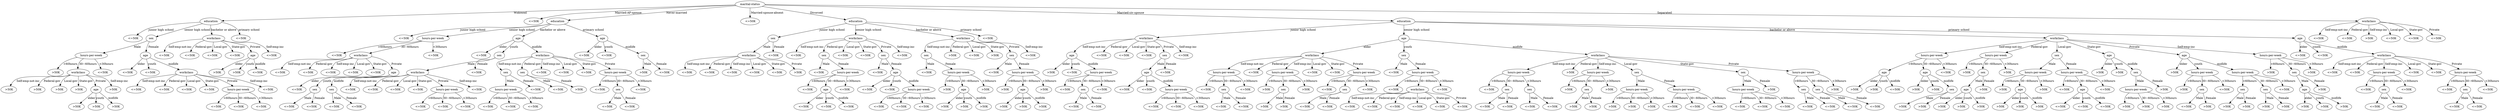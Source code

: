 digraph G {
	0 [label="marital-status"]
	1 [label=education]
	0 -> 1 [label=" Widowed"]
	2 [label=" <=50K"]
	1 -> 2 [label="junior high school"]
	3 [label=sex]
	1 -> 3 [label="senior high school"]
	4 [label="hours-per-week"]
	3 -> 4 [label=" Male"]
	5 [label=" >50K"]
	4 -> 5 [label=">60hours"]
	6 [label=workclass]
	4 -> 6 [label="30~60hours"]
	7 [label=" >50K"]
	6 -> 7 [label=" Self-emp-not-inc"]
	8 [label=" >50K"]
	6 -> 8 [label=" Federal-gov"]
	9 [label=" >50K"]
	6 -> 9 [label=" Local-gov"]
	10 [label=" >50K"]
	6 -> 10 [label=" State-gov"]
	11 [label=age]
	6 -> 11 [label=" Private"]
	12 [label=" >50K"]
	11 -> 12 [label=elder]
	13 [label=" >50K"]
	11 -> 13 [label=youth]
	14 [label=" >50K"]
	11 -> 14 [label=midlife]
	15 [label=" >50K"]
	6 -> 15 [label=" Self-emp-inc"]
	16 [label=" <=50K"]
	4 -> 16 [label="<30hours"]
	17 [label=age]
	3 -> 17 [label=" Female"]
	18 [label=" <=50K"]
	17 -> 18 [label=elder]
	19 [label=" <=50K"]
	17 -> 19 [label=youth]
	20 [label=workclass]
	17 -> 20 [label=midlife]
	21 [label=" <=50K"]
	20 -> 21 [label=" Self-emp-not-inc"]
	22 [label=" <=50K"]
	20 -> 22 [label=" Federal-gov"]
	23 [label=" <=50K"]
	20 -> 23 [label=" Local-gov"]
	24 [label=" <=50K"]
	20 -> 24 [label=" State-gov"]
	25 [label="hours-per-week"]
	20 -> 25 [label=" Private"]
	26 [label=" <=50K"]
	25 -> 26 [label=">60hours"]
	27 [label=" <=50K"]
	25 -> 27 [label="30~60hours"]
	28 [label=" <=50K"]
	25 -> 28 [label="<30hours"]
	29 [label=" <=50K"]
	20 -> 29 [label=" Self-emp-inc"]
	30 [label=workclass]
	1 -> 30 [label="bachelor or above"]
	31 [label=" <=50K"]
	30 -> 31 [label=" Self-emp-not-inc"]
	32 [label=" <=50K"]
	30 -> 32 [label=" Federal-gov"]
	33 [label=" <=50K"]
	30 -> 33 [label=" Local-gov"]
	34 [label=" <=50K"]
	30 -> 34 [label=" State-gov"]
	35 [label=age]
	30 -> 35 [label=" Private"]
	36 [label=" >50K"]
	35 -> 36 [label=elder]
	37 [label=" >50K"]
	35 -> 37 [label=youth]
	38 [label=" <=50K"]
	35 -> 38 [label=midlife]
	39 [label=" <=50K"]
	30 -> 39 [label=" Self-emp-inc"]
	40 [label=" <=50K"]
	1 -> 40 [label="primary school"]
	41 [label=" <=50K"]
	0 -> 41 [label=" Married-AF-spouse"]
	42 [label=education]
	0 -> 42 [label=" Never-married"]
	43 [label=" <=50K"]
	42 -> 43 [label="junior high school"]
	44 [label="hours-per-week"]
	42 -> 44 [label="senior high school"]
	45 [label=" <=50K"]
	44 -> 45 [label=">60hours"]
	46 [label=workclass]
	44 -> 46 [label="30~60hours"]
	47 [label=" <=50K"]
	46 -> 47 [label=" Self-emp-not-inc"]
	48 [label=" <=50K"]
	46 -> 48 [label=" Federal-gov"]
	49 [label=" <=50K"]
	46 -> 49 [label=" Self-emp-inc"]
	50 [label=" <=50K"]
	46 -> 50 [label=" Local-gov"]
	51 [label=" <=50K"]
	46 -> 51 [label=" State-gov"]
	52 [label=age]
	46 -> 52 [label=" Private"]
	53 [label=" <=50K"]
	52 -> 53 [label=elder]
	54 [label=sex]
	52 -> 54 [label=youth]
	55 [label=" <=50K"]
	54 -> 55 [label=" Male"]
	56 [label=" <=50K"]
	54 -> 56 [label=" Female"]
	57 [label=sex]
	52 -> 57 [label=midlife]
	58 [label=" <=50K"]
	57 -> 58 [label=" Male"]
	59 [label=" <=50K"]
	57 -> 59 [label=" Female"]
	60 [label=" <=50K"]
	44 -> 60 [label="<30hours"]
	61 [label=age]
	42 -> 61 [label="bachelor or above"]
	62 [label=" <=50K"]
	61 -> 62 [label=elder]
	63 [label=sex]
	61 -> 63 [label=youth]
	64 [label=workclass]
	63 -> 64 [label=" Male"]
	65 [label=" <=50K"]
	64 -> 65 [label=" Self-emp-not-inc"]
	66 [label=" <=50K"]
	64 -> 66 [label=" Federal-gov"]
	67 [label=" <=50K"]
	64 -> 67 [label=" Local-gov"]
	68 [label=" <=50K"]
	64 -> 68 [label=" State-gov"]
	69 [label="hours-per-week"]
	64 -> 69 [label=" Private"]
	70 [label=" <=50K"]
	69 -> 70 [label=">60hours"]
	71 [label=" <=50K"]
	69 -> 71 [label="30~60hours"]
	72 [label=" <=50K"]
	69 -> 72 [label="<30hours"]
	73 [label=" <=50K"]
	64 -> 73 [label=" Self-emp-inc"]
	74 [label=" <=50K"]
	63 -> 74 [label=" Female"]
	75 [label=workclass]
	61 -> 75 [label=midlife]
	76 [label=sex]
	75 -> 76 [label=" Self-emp-not-inc"]
	77 [label="hours-per-week"]
	76 -> 77 [label=" Male"]
	78 [label=" <=50K"]
	77 -> 78 [label=">60hours"]
	79 [label=" <=50K"]
	77 -> 79 [label="30~60hours"]
	80 [label=" <=50K"]
	77 -> 80 [label="<30hours"]
	81 [label=" <=50K"]
	76 -> 81 [label=" Female"]
	82 [label=sex]
	75 -> 82 [label=" Federal-gov"]
	83 [label=" <=50K"]
	82 -> 83 [label=" Male"]
	84 [label=" >50K"]
	82 -> 84 [label=" Female"]
	85 [label=" <=50K"]
	75 -> 85 [label=" Self-emp-inc"]
	86 [label=" <=50K"]
	75 -> 86 [label=" Local-gov"]
	87 [label=" <=50K"]
	75 -> 87 [label=" State-gov"]
	88 [label="hours-per-week"]
	75 -> 88 [label=" Private"]
	89 [label=" <=50K"]
	88 -> 89 [label=">60hours"]
	90 [label=sex]
	88 -> 90 [label="30~60hours"]
	91 [label=" <=50K"]
	90 -> 91 [label=" Male"]
	92 [label=" <=50K"]
	90 -> 92 [label=" Female"]
	93 [label=" <=50K"]
	88 -> 93 [label="<30hours"]
	94 [label=age]
	42 -> 94 [label="primary school"]
	95 [label=" <=50K"]
	94 -> 95 [label=elder]
	96 [label=" <=50K"]
	94 -> 96 [label=youth]
	97 [label=sex]
	94 -> 97 [label=midlife]
	98 [label=" >50K"]
	97 -> 98 [label=" Male"]
	99 [label=" <=50K"]
	97 -> 99 [label=" Female"]
	100 [label=" <=50K"]
	0 -> 100 [label=" Married-spouse-absent"]
	101 [label=education]
	0 -> 101 [label=" Divorced"]
	102 [label=sex]
	101 -> 102 [label="junior high school"]
	103 [label=workclass]
	102 -> 103 [label=" Male"]
	104 [label=" <=50K"]
	103 -> 104 [label=" Self-emp-not-inc"]
	105 [label=" <=50K"]
	103 -> 105 [label=" Federal-gov"]
	106 [label=" <=50K"]
	103 -> 106 [label=" Self-emp-inc"]
	107 [label=" <=50K"]
	103 -> 107 [label=" Local-gov"]
	108 [label=" <=50K"]
	103 -> 108 [label=" State-gov"]
	109 [label=" >50K"]
	103 -> 109 [label=" Private"]
	110 [label=" <=50K"]
	102 -> 110 [label=" Female"]
	111 [label=workclass]
	101 -> 111 [label="senior high school"]
	112 [label=" <=50K"]
	111 -> 112 [label=" Self-emp-not-inc"]
	113 [label=sex]
	111 -> 113 [label=" Federal-gov"]
	114 [label=" <=50K"]
	113 -> 114 [label=" Male"]
	115 [label="hours-per-week"]
	113 -> 115 [label=" Female"]
	116 [label=" <=50K"]
	115 -> 116 [label=">60hours"]
	117 [label=age]
	115 -> 117 [label="30~60hours"]
	118 [label=" <=50K"]
	117 -> 118 [label=elder]
	119 [label=" <=50K"]
	117 -> 119 [label=youth]
	120 [label=" <=50K"]
	117 -> 120 [label=midlife]
	121 [label=" <=50K"]
	115 -> 121 [label="<30hours"]
	122 [label=" <=50K"]
	111 -> 122 [label=" Local-gov"]
	123 [label=" <=50K"]
	111 -> 123 [label=" State-gov"]
	124 [label=sex]
	111 -> 124 [label=" Private"]
	125 [label=" <=50K"]
	124 -> 125 [label=" Male"]
	126 [label=age]
	124 -> 126 [label=" Female"]
	127 [label=" <=50K"]
	126 -> 127 [label=elder]
	128 [label=" <=50K"]
	126 -> 128 [label=youth]
	129 [label="hours-per-week"]
	126 -> 129 [label=midlife]
	130 [label=" <=50K"]
	129 -> 130 [label=">60hours"]
	131 [label=" <=50K"]
	129 -> 131 [label="30~60hours"]
	132 [label=" <=50K"]
	129 -> 132 [label="<30hours"]
	133 [label=" <=50K"]
	111 -> 133 [label=" Self-emp-inc"]
	134 [label=workclass]
	101 -> 134 [label="bachelor or above"]
	135 [label=sex]
	134 -> 135 [label=" Self-emp-not-inc"]
	136 [label=" <=50K"]
	135 -> 136 [label=" Male"]
	137 [label="hours-per-week"]
	135 -> 137 [label=" Female"]
	138 [label=" >50K"]
	137 -> 138 [label=">60hours"]
	139 [label=age]
	137 -> 139 [label="30~60hours"]
	140 [label=" >50K"]
	139 -> 140 [label=elder]
	141 [label=" >50K"]
	139 -> 141 [label=youth]
	142 [label=" >50K"]
	139 -> 142 [label=midlife]
	143 [label=" >50K"]
	137 -> 143 [label="<30hours"]
	144 [label=" >50K"]
	134 -> 144 [label=" Federal-gov"]
	145 [label=" <=50K"]
	134 -> 145 [label=" Local-gov"]
	146 [label=" >50K"]
	134 -> 146 [label=" State-gov"]
	147 [label=sex]
	134 -> 147 [label=" Private"]
	148 [label=" <=50K"]
	147 -> 148 [label=" Male"]
	149 [label="hours-per-week"]
	147 -> 149 [label=" Female"]
	150 [label=" >50K"]
	149 -> 150 [label=">60hours"]
	151 [label=age]
	149 -> 151 [label="30~60hours"]
	152 [label=" >50K"]
	151 -> 152 [label=elder]
	153 [label=" >50K"]
	151 -> 153 [label=youth]
	154 [label=" >50K"]
	151 -> 154 [label=midlife]
	155 [label=" >50K"]
	149 -> 155 [label="<30hours"]
	156 [label=" <=50K"]
	134 -> 156 [label=" Self-emp-inc"]
	157 [label=" <=50K"]
	101 -> 157 [label="primary school"]
	158 [label=education]
	0 -> 158 [label=" Married-civ-spouse"]
	159 [label=workclass]
	158 -> 159 [label="junior high school"]
	160 [label=age]
	159 -> 160 [label=" Self-emp-not-inc"]
	161 [label=" >50K"]
	160 -> 161 [label=elder]
	162 [label=" <=50K"]
	160 -> 162 [label=youth]
	163 [label="hours-per-week"]
	160 -> 163 [label=midlife]
	164 [label=" <=50K"]
	163 -> 164 [label=">60hours"]
	165 [label=sex]
	163 -> 165 [label="30~60hours"]
	166 [label=" <=50K"]
	165 -> 166 [label=" Male"]
	167 [label=" <=50K"]
	165 -> 167 [label=" Female"]
	168 [label=" <=50K"]
	163 -> 168 [label="<30hours"]
	169 [label=" <=50K"]
	159 -> 169 [label=" Federal-gov"]
	170 [label=" <=50K"]
	159 -> 170 [label=" Local-gov"]
	171 [label=" <=50K"]
	159 -> 171 [label=" State-gov"]
	172 [label=sex]
	159 -> 172 [label=" Private"]
	173 [label=age]
	172 -> 173 [label=" Male"]
	174 [label=" <=50K"]
	173 -> 174 [label=elder]
	175 [label=" <=50K"]
	173 -> 175 [label=youth]
	176 [label="hours-per-week"]
	173 -> 176 [label=midlife]
	177 [label=" <=50K"]
	176 -> 177 [label=">60hours"]
	178 [label=" <=50K"]
	176 -> 178 [label="30~60hours"]
	179 [label=" <=50K"]
	176 -> 179 [label="<30hours"]
	180 [label=" <=50K"]
	172 -> 180 [label=" Female"]
	181 [label=" <=50K"]
	159 -> 181 [label=" Self-emp-inc"]
	182 [label=age]
	158 -> 182 [label="senior high school"]
	183 [label=workclass]
	182 -> 183 [label=elder]
	184 [label="hours-per-week"]
	183 -> 184 [label=" Self-emp-not-inc"]
	185 [label=" <=50K"]
	184 -> 185 [label=">60hours"]
	186 [label=sex]
	184 -> 186 [label="30~60hours"]
	187 [label=" <=50K"]
	186 -> 187 [label=" Male"]
	188 [label=" <=50K"]
	186 -> 188 [label=" Female"]
	189 [label=" <=50K"]
	184 -> 189 [label="<30hours"]
	190 [label=" <=50K"]
	183 -> 190 [label=" Federal-gov"]
	191 [label="hours-per-week"]
	183 -> 191 [label=" Self-emp-inc"]
	192 [label=" >50K"]
	191 -> 192 [label=">60hours"]
	193 [label=sex]
	191 -> 193 [label="30~60hours"]
	194 [label=" >50K"]
	193 -> 194 [label=" Male"]
	195 [label=" >50K"]
	193 -> 195 [label=" Female"]
	196 [label=" >50K"]
	191 -> 196 [label="<30hours"]
	197 [label=" <=50K"]
	183 -> 197 [label=" Local-gov"]
	198 [label=" <=50K"]
	183 -> 198 [label=" State-gov"]
	199 [label="hours-per-week"]
	183 -> 199 [label=" Private"]
	200 [label=" <=50K"]
	199 -> 200 [label=">60hours"]
	201 [label=sex]
	199 -> 201 [label="30~60hours"]
	202 [label=" <=50K"]
	201 -> 202 [label=" Male"]
	203 [label=" <=50K"]
	201 -> 203 [label=" Female"]
	204 [label=" <=50K"]
	199 -> 204 [label="<30hours"]
	205 [label=sex]
	182 -> 205 [label=youth]
	206 [label=" <=50K"]
	205 -> 206 [label=" Male"]
	207 [label="hours-per-week"]
	205 -> 207 [label=" Female"]
	208 [label=" <=50K"]
	207 -> 208 [label=">60hours"]
	209 [label=workclass]
	207 -> 209 [label="30~60hours"]
	210 [label=" <=50K"]
	209 -> 210 [label=" Self-emp-not-inc"]
	211 [label=" <=50K"]
	209 -> 211 [label=" Federal-gov"]
	212 [label=" <=50K"]
	209 -> 212 [label=" Self-emp-inc"]
	213 [label=" <=50K"]
	209 -> 213 [label=" Local-gov"]
	214 [label=" <=50K"]
	209 -> 214 [label=" State-gov"]
	215 [label=" <=50K"]
	209 -> 215 [label=" Private"]
	216 [label=" <=50K"]
	207 -> 216 [label="<30hours"]
	217 [label=workclass]
	182 -> 217 [label=midlife]
	218 [label="hours-per-week"]
	217 -> 218 [label=" Self-emp-not-inc"]
	219 [label=" <=50K"]
	218 -> 219 [label=">60hours"]
	220 [label=sex]
	218 -> 220 [label="30~60hours"]
	221 [label=" <=50K"]
	220 -> 221 [label=" Male"]
	222 [label=" <=50K"]
	220 -> 222 [label=" Female"]
	223 [label=sex]
	218 -> 223 [label="<30hours"]
	224 [label=" <=50K"]
	223 -> 224 [label=" Male"]
	225 [label=" <=50K"]
	223 -> 225 [label=" Female"]
	226 [label=" >50K"]
	217 -> 226 [label=" Federal-gov"]
	227 [label="hours-per-week"]
	217 -> 227 [label=" Self-emp-inc"]
	228 [label=" >50K"]
	227 -> 228 [label=">60hours"]
	229 [label=sex]
	227 -> 229 [label="30~60hours"]
	230 [label=" >50K"]
	229 -> 230 [label=" Male"]
	231 [label=" >50K"]
	229 -> 231 [label=" Female"]
	232 [label=" >50K"]
	227 -> 232 [label="<30hours"]
	233 [label=sex]
	217 -> 233 [label=" Local-gov"]
	234 [label="hours-per-week"]
	233 -> 234 [label=" Male"]
	235 [label=" >50K"]
	234 -> 235 [label=">60hours"]
	236 [label=" >50K"]
	234 -> 236 [label="30~60hours"]
	237 [label=" >50K"]
	234 -> 237 [label="<30hours"]
	238 [label="hours-per-week"]
	233 -> 238 [label=" Female"]
	239 [label=" <=50K"]
	238 -> 239 [label=">60hours"]
	240 [label=" <=50K"]
	238 -> 240 [label="30~60hours"]
	241 [label=" <=50K"]
	238 -> 241 [label="<30hours"]
	242 [label=sex]
	217 -> 242 [label=" State-gov"]
	243 [label="hours-per-week"]
	242 -> 243 [label=" Male"]
	244 [label=" <=50K"]
	243 -> 244 [label=">60hours"]
	245 [label=" <=50K"]
	243 -> 245 [label="30~60hours"]
	246 [label=" <=50K"]
	243 -> 246 [label="<30hours"]
	247 [label=" >50K"]
	242 -> 247 [label=" Female"]
	248 [label="hours-per-week"]
	217 -> 248 [label=" Private"]
	249 [label=sex]
	248 -> 249 [label=">60hours"]
	250 [label=" <=50K"]
	249 -> 250 [label=" Male"]
	251 [label=" <=50K"]
	249 -> 251 [label=" Female"]
	252 [label=sex]
	248 -> 252 [label="30~60hours"]
	253 [label=" <=50K"]
	252 -> 253 [label=" Male"]
	254 [label=" <=50K"]
	252 -> 254 [label=" Female"]
	255 [label=" >50K"]
	248 -> 255 [label="<30hours"]
	256 [label=workclass]
	158 -> 256 [label="bachelor or above"]
	257 [label="hours-per-week"]
	256 -> 257 [label=" Self-emp-not-inc"]
	258 [label=age]
	257 -> 258 [label=">60hours"]
	259 [label=" >50K"]
	258 -> 259 [label=elder]
	260 [label=" >50K"]
	258 -> 260 [label=youth]
	261 [label=" <=50K"]
	258 -> 261 [label=midlife]
	262 [label=age]
	257 -> 262 [label="30~60hours"]
	263 [label=" >50K"]
	262 -> 263 [label=elder]
	264 [label=" >50K"]
	262 -> 264 [label=youth]
	265 [label=sex]
	262 -> 265 [label=midlife]
	266 [label=" >50K"]
	265 -> 266 [label=" Male"]
	267 [label=" >50K"]
	265 -> 267 [label=" Female"]
	268 [label=" <=50K"]
	257 -> 268 [label="<30hours"]
	269 [label="hours-per-week"]
	256 -> 269 [label=" Federal-gov"]
	270 [label=" >50K"]
	269 -> 270 [label=">60hours"]
	271 [label=sex]
	269 -> 271 [label="30~60hours"]
	272 [label=age]
	271 -> 272 [label=" Male"]
	273 [label=" >50K"]
	272 -> 273 [label=elder]
	274 [label=" >50K"]
	272 -> 274 [label=youth]
	275 [label=" >50K"]
	272 -> 275 [label=midlife]
	276 [label=" >50K"]
	271 -> 276 [label=" Female"]
	277 [label=" >50K"]
	269 -> 277 [label="<30hours"]
	278 [label=sex]
	256 -> 278 [label=" Local-gov"]
	279 [label="hours-per-week"]
	278 -> 279 [label=" Male"]
	280 [label=" >50K"]
	279 -> 280 [label=">60hours"]
	281 [label=age]
	279 -> 281 [label="30~60hours"]
	282 [label=" >50K"]
	281 -> 282 [label=elder]
	283 [label=" >50K"]
	281 -> 283 [label=youth]
	284 [label=" >50K"]
	281 -> 284 [label=midlife]
	285 [label=" >50K"]
	279 -> 285 [label="<30hours"]
	286 [label="hours-per-week"]
	278 -> 286 [label=" Female"]
	287 [label=" <=50K"]
	286 -> 287 [label=">60hours"]
	288 [label=age]
	286 -> 288 [label="30~60hours"]
	289 [label=" <=50K"]
	288 -> 289 [label=elder]
	290 [label=" <=50K"]
	288 -> 290 [label=youth]
	291 [label=" <=50K"]
	288 -> 291 [label=midlife]
	292 [label=" <=50K"]
	286 -> 292 [label="<30hours"]
	293 [label=age]
	256 -> 293 [label=" State-gov"]
	294 [label=" >50K"]
	293 -> 294 [label=elder]
	295 [label=" >50K"]
	293 -> 295 [label=youth]
	296 [label=sex]
	293 -> 296 [label=midlife]
	297 [label="hours-per-week"]
	296 -> 297 [label=" Male"]
	298 [label=" >50K"]
	297 -> 298 [label=">60hours"]
	299 [label=" >50K"]
	297 -> 299 [label="30~60hours"]
	300 [label=" >50K"]
	297 -> 300 [label="<30hours"]
	301 [label=" >50K"]
	296 -> 301 [label=" Female"]
	302 [label=age]
	256 -> 302 [label=" Private"]
	303 [label=" >50K"]
	302 -> 303 [label=elder]
	304 [label="hours-per-week"]
	302 -> 304 [label=youth]
	305 [label=" >50K"]
	304 -> 305 [label=">60hours"]
	306 [label=sex]
	304 -> 306 [label="30~60hours"]
	307 [label=" <=50K"]
	306 -> 307 [label=" Male"]
	308 [label=" >50K"]
	306 -> 308 [label=" Female"]
	309 [label=" <=50K"]
	304 -> 309 [label="<30hours"]
	310 [label="hours-per-week"]
	302 -> 310 [label=midlife]
	311 [label=sex]
	310 -> 311 [label=">60hours"]
	312 [label=" >50K"]
	311 -> 312 [label=" Male"]
	313 [label=" >50K"]
	311 -> 313 [label=" Female"]
	314 [label=sex]
	310 -> 314 [label="30~60hours"]
	315 [label=" >50K"]
	314 -> 315 [label=" Male"]
	316 [label=" >50K"]
	314 -> 316 [label=" Female"]
	317 [label=" <=50K"]
	310 -> 317 [label="<30hours"]
	318 [label="hours-per-week"]
	256 -> 318 [label=" Self-emp-inc"]
	319 [label=" >50K"]
	318 -> 319 [label=">60hours"]
	320 [label=sex]
	318 -> 320 [label="30~60hours"]
	321 [label=age]
	320 -> 321 [label=" Male"]
	322 [label=" >50K"]
	321 -> 322 [label=elder]
	323 [label=" >50K"]
	321 -> 323 [label=youth]
	324 [label=" >50K"]
	321 -> 324 [label=midlife]
	325 [label=" >50K"]
	320 -> 325 [label=" Female"]
	326 [label=" >50K"]
	318 -> 326 [label="<30hours"]
	327 [label=age]
	158 -> 327 [label="primary school"]
	328 [label=" <=50K"]
	327 -> 328 [label=elder]
	329 [label=" <=50K"]
	327 -> 329 [label=youth]
	330 [label=workclass]
	327 -> 330 [label=midlife]
	331 [label=" <=50K"]
	330 -> 331 [label=" Self-emp-not-inc"]
	332 [label=" <=50K"]
	330 -> 332 [label=" Federal-gov"]
	333 [label="hours-per-week"]
	330 -> 333 [label=" Self-emp-inc"]
	334 [label=" <=50K"]
	333 -> 334 [label=">60hours"]
	335 [label=sex]
	333 -> 335 [label="30~60hours"]
	336 [label=" <=50K"]
	335 -> 336 [label=" Male"]
	337 [label=" <=50K"]
	335 -> 337 [label=" Female"]
	338 [label=" <=50K"]
	333 -> 338 [label="<30hours"]
	339 [label=" <=50K"]
	330 -> 339 [label=" Local-gov"]
	340 [label=" <=50K"]
	330 -> 340 [label=" State-gov"]
	341 [label="hours-per-week"]
	330 -> 341 [label=" Private"]
	342 [label=" <=50K"]
	341 -> 342 [label=">60hours"]
	343 [label=sex]
	341 -> 343 [label="30~60hours"]
	344 [label=" <=50K"]
	343 -> 344 [label=" Male"]
	345 [label=" <=50K"]
	343 -> 345 [label=" Female"]
	346 [label=" <=50K"]
	341 -> 346 [label="<30hours"]
	347 [label=workclass]
	0 -> 347 [label=" Separated"]
	348 [label=" <=50K"]
	347 -> 348 [label=" Self-emp-not-inc"]
	349 [label=" <=50K"]
	347 -> 349 [label=" Federal-gov"]
	350 [label=" >50K"]
	347 -> 350 [label=" Self-emp-inc"]
	351 [label=" <=50K"]
	347 -> 351 [label=" Local-gov"]
	352 [label=" <=50K"]
	347 -> 352 [label=" State-gov"]
	353 [label=" <=50K"]
	347 -> 353 [label=" Private"]
}

